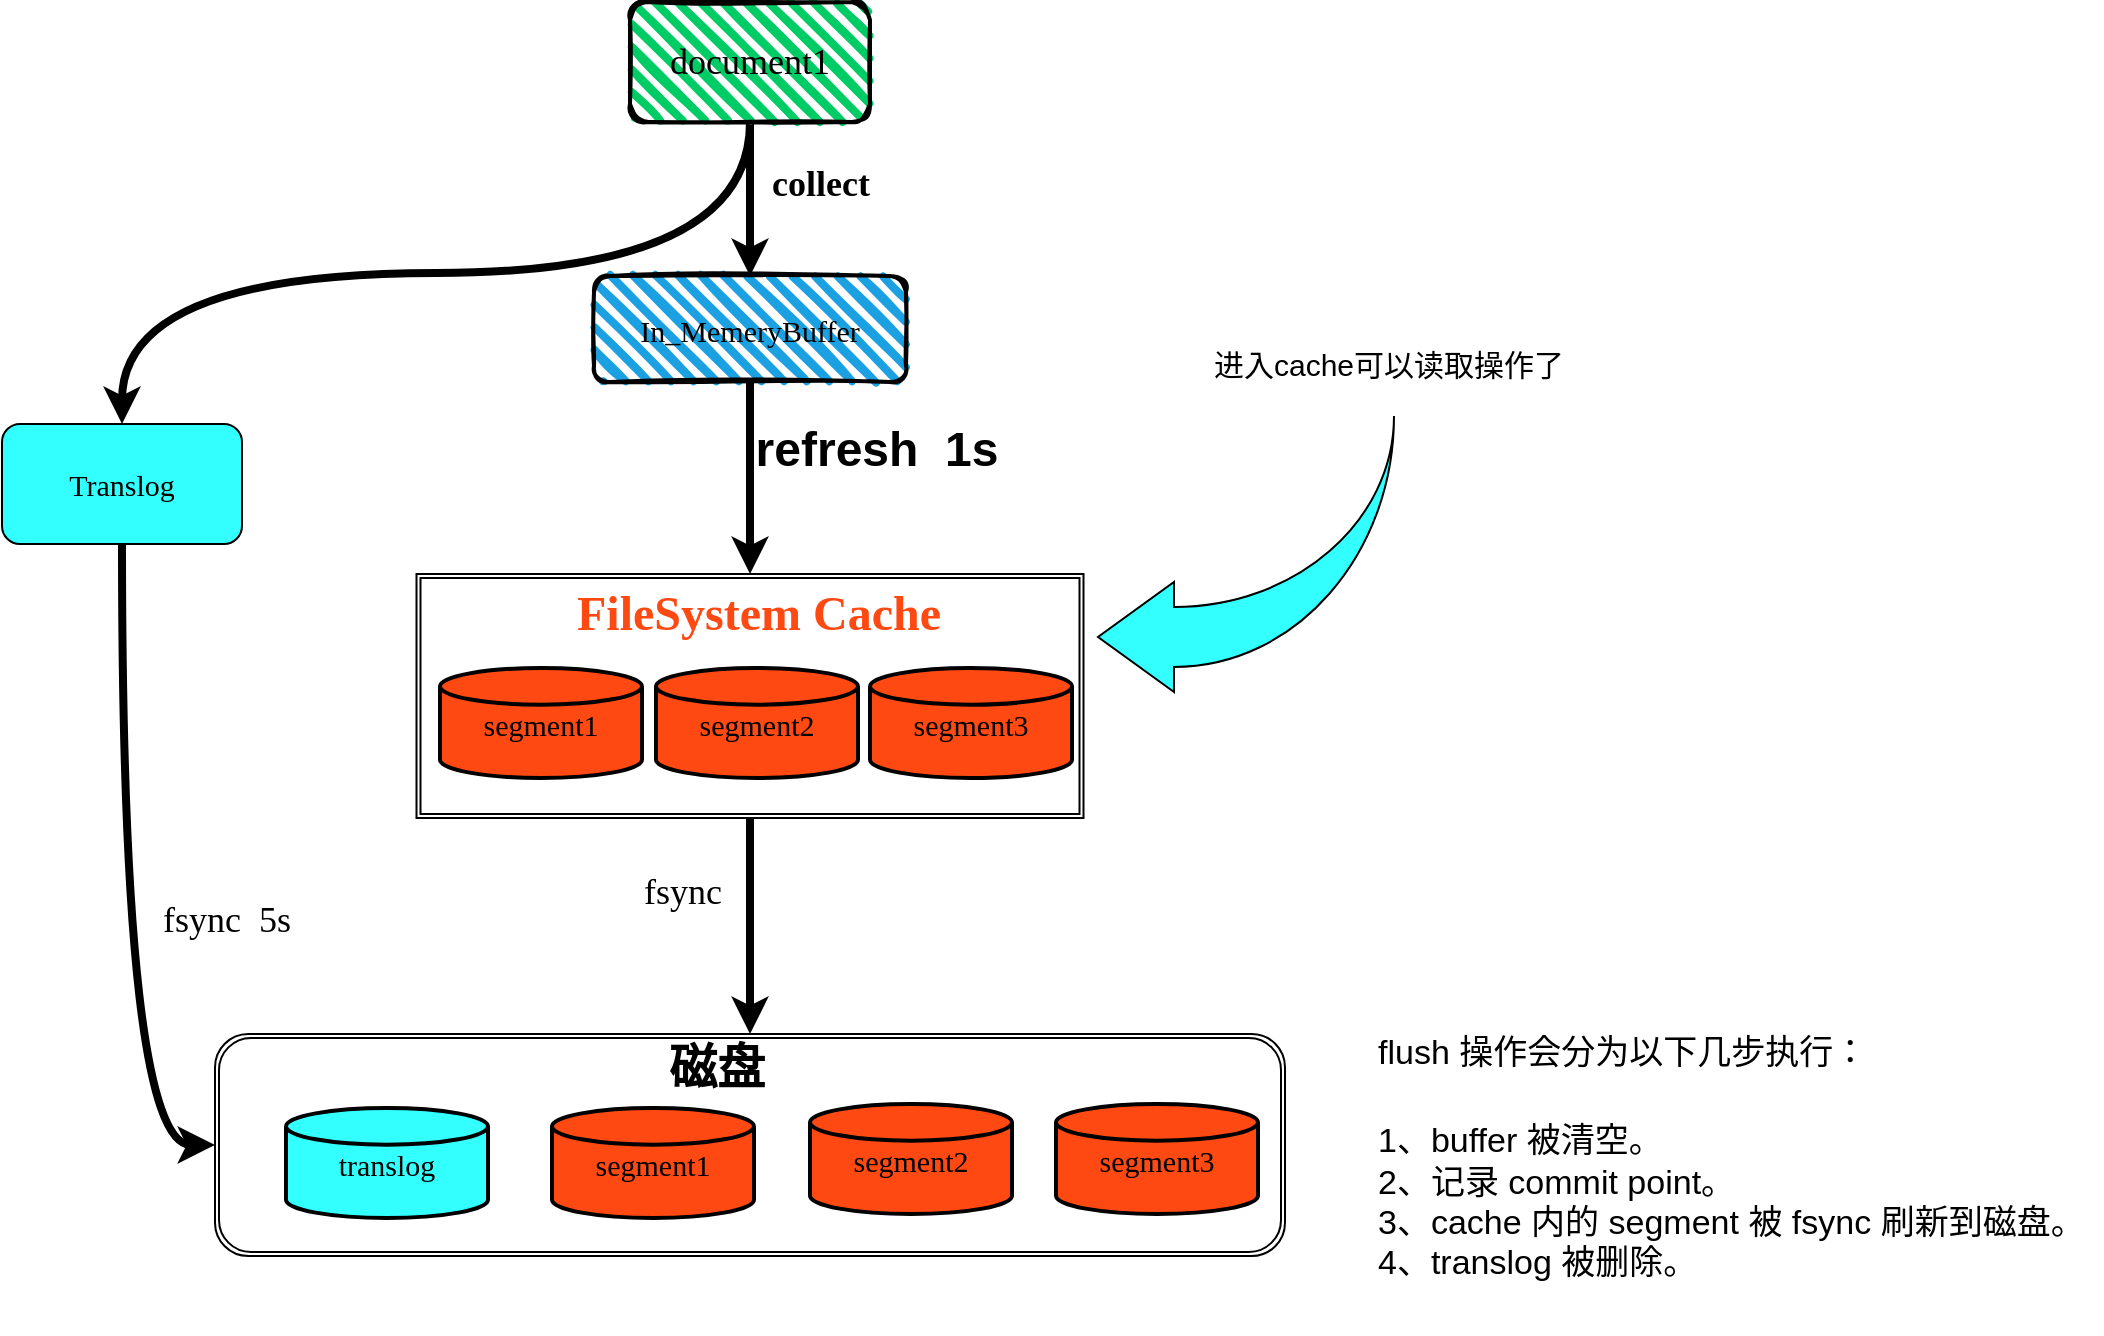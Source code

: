 <mxfile version="14.9.3" type="github">
  <diagram id="IhKfcqig_1F1Kvk2_YsY" name="Page-1">
    <mxGraphModel dx="1865" dy="526" grid="0" gridSize="10" guides="1" tooltips="1" connect="1" arrows="1" fold="1" page="1" pageScale="1" pageWidth="827" pageHeight="1169" math="0" shadow="0">
      <root>
        <mxCell id="0" />
        <mxCell id="1" parent="0" />
        <mxCell id="q8G9Z3LtMTZ_Mgl1r_6L-13" style="edgeStyle=orthogonalEdgeStyle;rounded=0;orthogonalLoop=1;jettySize=auto;html=1;exitX=0.5;exitY=1;exitDx=0;exitDy=0;entryX=0.5;entryY=0;entryDx=0;entryDy=0;strokeWidth=4;" edge="1" parent="1" source="q8G9Z3LtMTZ_Mgl1r_6L-9" target="q8G9Z3LtMTZ_Mgl1r_6L-12">
          <mxGeometry relative="1" as="geometry" />
        </mxCell>
        <mxCell id="q8G9Z3LtMTZ_Mgl1r_6L-38" style="edgeStyle=orthogonalEdgeStyle;curved=1;rounded=0;orthogonalLoop=1;jettySize=auto;html=1;exitX=0.5;exitY=1;exitDx=0;exitDy=0;entryX=0.5;entryY=0;entryDx=0;entryDy=0;strokeWidth=4;" edge="1" parent="1" source="q8G9Z3LtMTZ_Mgl1r_6L-9" target="q8G9Z3LtMTZ_Mgl1r_6L-36">
          <mxGeometry relative="1" as="geometry" />
        </mxCell>
        <mxCell id="q8G9Z3LtMTZ_Mgl1r_6L-9" value="&lt;font face=&quot;Comic Sans MS&quot; style=&quot;font-size: 18px&quot;&gt;document1&lt;/font&gt;" style="rounded=1;whiteSpace=wrap;html=1;strokeWidth=2;fillWeight=4;hachureGap=8;hachureAngle=45;sketch=1;fillColor=#00CC66;" vertex="1" parent="1">
          <mxGeometry x="294" y="69" width="120" height="60" as="geometry" />
        </mxCell>
        <mxCell id="q8G9Z3LtMTZ_Mgl1r_6L-18" style="edgeStyle=orthogonalEdgeStyle;rounded=0;orthogonalLoop=1;jettySize=auto;html=1;exitX=0.5;exitY=1;exitDx=0;exitDy=0;entryX=0.5;entryY=0;entryDx=0;entryDy=0;strokeWidth=4;" edge="1" parent="1" source="q8G9Z3LtMTZ_Mgl1r_6L-12" target="q8G9Z3LtMTZ_Mgl1r_6L-17">
          <mxGeometry relative="1" as="geometry" />
        </mxCell>
        <mxCell id="q8G9Z3LtMTZ_Mgl1r_6L-12" value="&lt;font face=&quot;Comic Sans MS&quot; style=&quot;font-size: 15px&quot;&gt;In_MemeryBuffer&lt;/font&gt;" style="rounded=1;whiteSpace=wrap;html=1;strokeWidth=2;fillWeight=4;hachureGap=8;hachureAngle=45;sketch=1;fillColor=#1BA1E2;" vertex="1" parent="1">
          <mxGeometry x="276" y="206" width="156" height="53" as="geometry" />
        </mxCell>
        <mxCell id="q8G9Z3LtMTZ_Mgl1r_6L-16" value="&lt;font face=&quot;Comic Sans MS&quot; style=&quot;font-size: 18px&quot;&gt;collect&lt;/font&gt;" style="text;strokeColor=none;fillColor=none;html=1;fontSize=24;fontStyle=1;verticalAlign=middle;align=center;" vertex="1" parent="1">
          <mxGeometry x="339" y="138" width="100" height="40" as="geometry" />
        </mxCell>
        <mxCell id="q8G9Z3LtMTZ_Mgl1r_6L-31" style="edgeStyle=orthogonalEdgeStyle;rounded=0;orthogonalLoop=1;jettySize=auto;html=1;exitX=0.5;exitY=1;exitDx=0;exitDy=0;entryX=0.5;entryY=0;entryDx=0;entryDy=0;strokeWidth=4;" edge="1" parent="1" source="q8G9Z3LtMTZ_Mgl1r_6L-17" target="q8G9Z3LtMTZ_Mgl1r_6L-30">
          <mxGeometry relative="1" as="geometry" />
        </mxCell>
        <mxCell id="q8G9Z3LtMTZ_Mgl1r_6L-17" value="&lt;blockquote style=&quot;margin: 0 0 0 40px ; border: none ; padding: 0px&quot;&gt;&lt;blockquote style=&quot;margin: 0 0 0 40px ; border: none ; padding: 0px&quot;&gt;&lt;br&gt;&lt;/blockquote&gt;&lt;/blockquote&gt;" style="shape=ext;double=1;rounded=0;whiteSpace=wrap;html=1;align=left;" vertex="1" parent="1">
          <mxGeometry x="187.25" y="355" width="333.5" height="122" as="geometry" />
        </mxCell>
        <mxCell id="q8G9Z3LtMTZ_Mgl1r_6L-19" value="refresh&amp;nbsp; 1s" style="text;strokeColor=none;fillColor=none;html=1;fontSize=24;fontStyle=1;verticalAlign=middle;align=center;" vertex="1" parent="1">
          <mxGeometry x="367" y="273" width="100" height="40" as="geometry" />
        </mxCell>
        <mxCell id="q8G9Z3LtMTZ_Mgl1r_6L-24" value="&lt;font face=&quot;Comic Sans MS&quot; color=&quot;#ff4912&quot;&gt;FileSystem Cache&lt;/font&gt;" style="text;strokeColor=none;fillColor=none;html=1;fontSize=24;fontStyle=1;verticalAlign=middle;align=center;" vertex="1" parent="1">
          <mxGeometry x="308" y="355" width="100" height="40" as="geometry" />
        </mxCell>
        <mxCell id="q8G9Z3LtMTZ_Mgl1r_6L-27" value="&lt;font style=&quot;font-size: 15px&quot; face=&quot;Comic Sans MS&quot;&gt;segment1&lt;/font&gt;" style="strokeWidth=2;html=1;shape=mxgraph.flowchart.database;whiteSpace=wrap;fillColor=#FF4912;" vertex="1" parent="1">
          <mxGeometry x="199" y="402" width="101" height="55" as="geometry" />
        </mxCell>
        <mxCell id="q8G9Z3LtMTZ_Mgl1r_6L-28" value="&lt;font style=&quot;font-size: 15px&quot; face=&quot;Comic Sans MS&quot;&gt;segment2&lt;/font&gt;" style="strokeWidth=2;html=1;shape=mxgraph.flowchart.database;whiteSpace=wrap;fillColor=#FF4912;" vertex="1" parent="1">
          <mxGeometry x="307" y="402" width="101" height="55" as="geometry" />
        </mxCell>
        <mxCell id="q8G9Z3LtMTZ_Mgl1r_6L-29" value="&lt;font style=&quot;font-size: 15px&quot; face=&quot;Comic Sans MS&quot;&gt;segment3&lt;/font&gt;" style="strokeWidth=2;html=1;shape=mxgraph.flowchart.database;whiteSpace=wrap;fillColor=#FF4912;" vertex="1" parent="1">
          <mxGeometry x="414" y="402" width="101" height="55" as="geometry" />
        </mxCell>
        <mxCell id="q8G9Z3LtMTZ_Mgl1r_6L-30" value="" style="shape=ext;double=1;rounded=1;whiteSpace=wrap;html=1;strokeColor=#000000;strokeWidth=1;fillColor=#FFFFFF;" vertex="1" parent="1">
          <mxGeometry x="86.5" y="585" width="535" height="111" as="geometry" />
        </mxCell>
        <mxCell id="q8G9Z3LtMTZ_Mgl1r_6L-32" value="磁盘" style="text;strokeColor=none;fillColor=none;html=1;fontSize=24;fontStyle=1;verticalAlign=middle;align=center;" vertex="1" parent="1">
          <mxGeometry x="287" y="582" width="100" height="40" as="geometry" />
        </mxCell>
        <mxCell id="q8G9Z3LtMTZ_Mgl1r_6L-33" value="&lt;font style=&quot;font-size: 18px&quot; face=&quot;Comic Sans MS&quot;&gt;fsync&lt;/font&gt;" style="text;html=1;align=center;verticalAlign=middle;resizable=0;points=[];autosize=1;strokeColor=none;" vertex="1" parent="1">
          <mxGeometry x="292" y="504" width="56" height="20" as="geometry" />
        </mxCell>
        <mxCell id="q8G9Z3LtMTZ_Mgl1r_6L-34" value="" style="html=1;shadow=0;dashed=0;align=center;verticalAlign=middle;shape=mxgraph.arrows2.jumpInArrow;dy=15;dx=38;arrowHead=55;strokeColor=#000000;strokeWidth=1;direction=west;fillColor=#33FFFF;" vertex="1" parent="1">
          <mxGeometry x="528" y="276" width="148" height="138" as="geometry" />
        </mxCell>
        <mxCell id="q8G9Z3LtMTZ_Mgl1r_6L-35" value="&lt;font style=&quot;font-size: 15px&quot;&gt;进入cache可以读取操作了&lt;/font&gt;" style="text;html=1;align=center;verticalAlign=middle;resizable=0;points=[];autosize=1;strokeColor=none;" vertex="1" parent="1">
          <mxGeometry x="580" y="241" width="185" height="18" as="geometry" />
        </mxCell>
        <mxCell id="q8G9Z3LtMTZ_Mgl1r_6L-62" style="edgeStyle=orthogonalEdgeStyle;curved=1;rounded=0;orthogonalLoop=1;jettySize=auto;html=1;exitX=0.5;exitY=1;exitDx=0;exitDy=0;entryX=0;entryY=0.5;entryDx=0;entryDy=0;strokeWidth=4;" edge="1" parent="1" source="q8G9Z3LtMTZ_Mgl1r_6L-36" target="q8G9Z3LtMTZ_Mgl1r_6L-30">
          <mxGeometry relative="1" as="geometry" />
        </mxCell>
        <mxCell id="q8G9Z3LtMTZ_Mgl1r_6L-36" value="&lt;font style=&quot;font-size: 15px&quot; face=&quot;Comic Sans MS&quot;&gt;Translog&lt;/font&gt;" style="rounded=1;whiteSpace=wrap;html=1;strokeColor=#000000;strokeWidth=1;fillColor=#33FFFF;" vertex="1" parent="1">
          <mxGeometry x="-20" y="280" width="120" height="60" as="geometry" />
        </mxCell>
        <mxCell id="q8G9Z3LtMTZ_Mgl1r_6L-63" value="&lt;font style=&quot;font-size: 18px&quot; face=&quot;Comic Sans MS&quot;&gt;fsync&amp;nbsp; 5s&lt;/font&gt;" style="text;html=1;align=center;verticalAlign=middle;resizable=0;points=[];autosize=1;strokeColor=none;" vertex="1" parent="1">
          <mxGeometry x="48" y="518" width="87" height="20" as="geometry" />
        </mxCell>
        <mxCell id="q8G9Z3LtMTZ_Mgl1r_6L-65" value="&lt;font style=&quot;font-size: 15px&quot; face=&quot;Comic Sans MS&quot;&gt;segment1&lt;/font&gt;" style="strokeWidth=2;html=1;shape=mxgraph.flowchart.database;whiteSpace=wrap;fillColor=#FF4912;" vertex="1" parent="1">
          <mxGeometry x="255" y="622" width="101" height="55" as="geometry" />
        </mxCell>
        <mxCell id="q8G9Z3LtMTZ_Mgl1r_6L-66" value="&lt;font style=&quot;font-size: 15px&quot; face=&quot;Comic Sans MS&quot;&gt;segment2&lt;/font&gt;" style="strokeWidth=2;html=1;shape=mxgraph.flowchart.database;whiteSpace=wrap;fillColor=#FF4912;" vertex="1" parent="1">
          <mxGeometry x="384" y="620" width="101" height="55" as="geometry" />
        </mxCell>
        <mxCell id="q8G9Z3LtMTZ_Mgl1r_6L-67" value="&lt;font style=&quot;font-size: 15px&quot; face=&quot;Comic Sans MS&quot;&gt;segment3&lt;/font&gt;" style="strokeWidth=2;html=1;shape=mxgraph.flowchart.database;whiteSpace=wrap;fillColor=#FF4912;" vertex="1" parent="1">
          <mxGeometry x="507" y="620" width="101" height="55" as="geometry" />
        </mxCell>
        <mxCell id="q8G9Z3LtMTZ_Mgl1r_6L-68" value="&lt;font style=&quot;font-size: 15px&quot; face=&quot;Comic Sans MS&quot;&gt;translog&lt;/font&gt;" style="strokeWidth=2;html=1;shape=mxgraph.flowchart.database;whiteSpace=wrap;fillColor=#33FFFF;" vertex="1" parent="1">
          <mxGeometry x="122" y="622" width="101" height="55" as="geometry" />
        </mxCell>
        <mxCell id="q8G9Z3LtMTZ_Mgl1r_6L-70" value="&lt;p style=&quot;margin: 1.4em 0px ; font-size: 17px&quot;&gt;&lt;font style=&quot;font-size: 17px&quot;&gt;flush 操作会分为以下几步执行：&lt;/font&gt;&lt;/p&gt;&lt;ol style=&quot;padding: 0px ; margin: 1.4em 0px ; display: table ; font-size: 17px&quot;&gt;&lt;li style=&quot;list-style: none ; display: table-row&quot;&gt;&lt;font style=&quot;font-size: 17px&quot;&gt;1、buffer 被清空。&lt;/font&gt;&lt;/li&gt;&lt;li style=&quot;list-style: none ; display: table-row&quot;&gt;&lt;font style=&quot;font-size: 17px&quot;&gt;2、记录 commit point。&lt;/font&gt;&lt;/li&gt;&lt;li style=&quot;list-style: none ; display: table-row&quot;&gt;&lt;font style=&quot;font-size: 17px&quot;&gt;3、cache 内的 segment 被 fsync 刷新到磁盘。&lt;/font&gt;&lt;/li&gt;&lt;li style=&quot;list-style: none ; display: table-row&quot;&gt;&lt;font style=&quot;font-size: 17px&quot;&gt;4、translog 被删除。&lt;/font&gt;&lt;/li&gt;&lt;/ol&gt;&lt;p class=&quot;ztext-empty-paragraph&quot; style=&quot;margin: -0.8em 0px ; font-size: 17px&quot;&gt;&lt;br style=&quot;color: rgb(18 , 18 , 18) ; background-color: rgb(255 , 255 , 255)&quot;&gt;&lt;/p&gt;" style="text;html=1;align=left;verticalAlign=middle;resizable=0;points=[];autosize=1;strokeColor=none;" vertex="1" parent="1">
          <mxGeometry x="666" y="582.5" width="364" height="130" as="geometry" />
        </mxCell>
      </root>
    </mxGraphModel>
  </diagram>
</mxfile>

